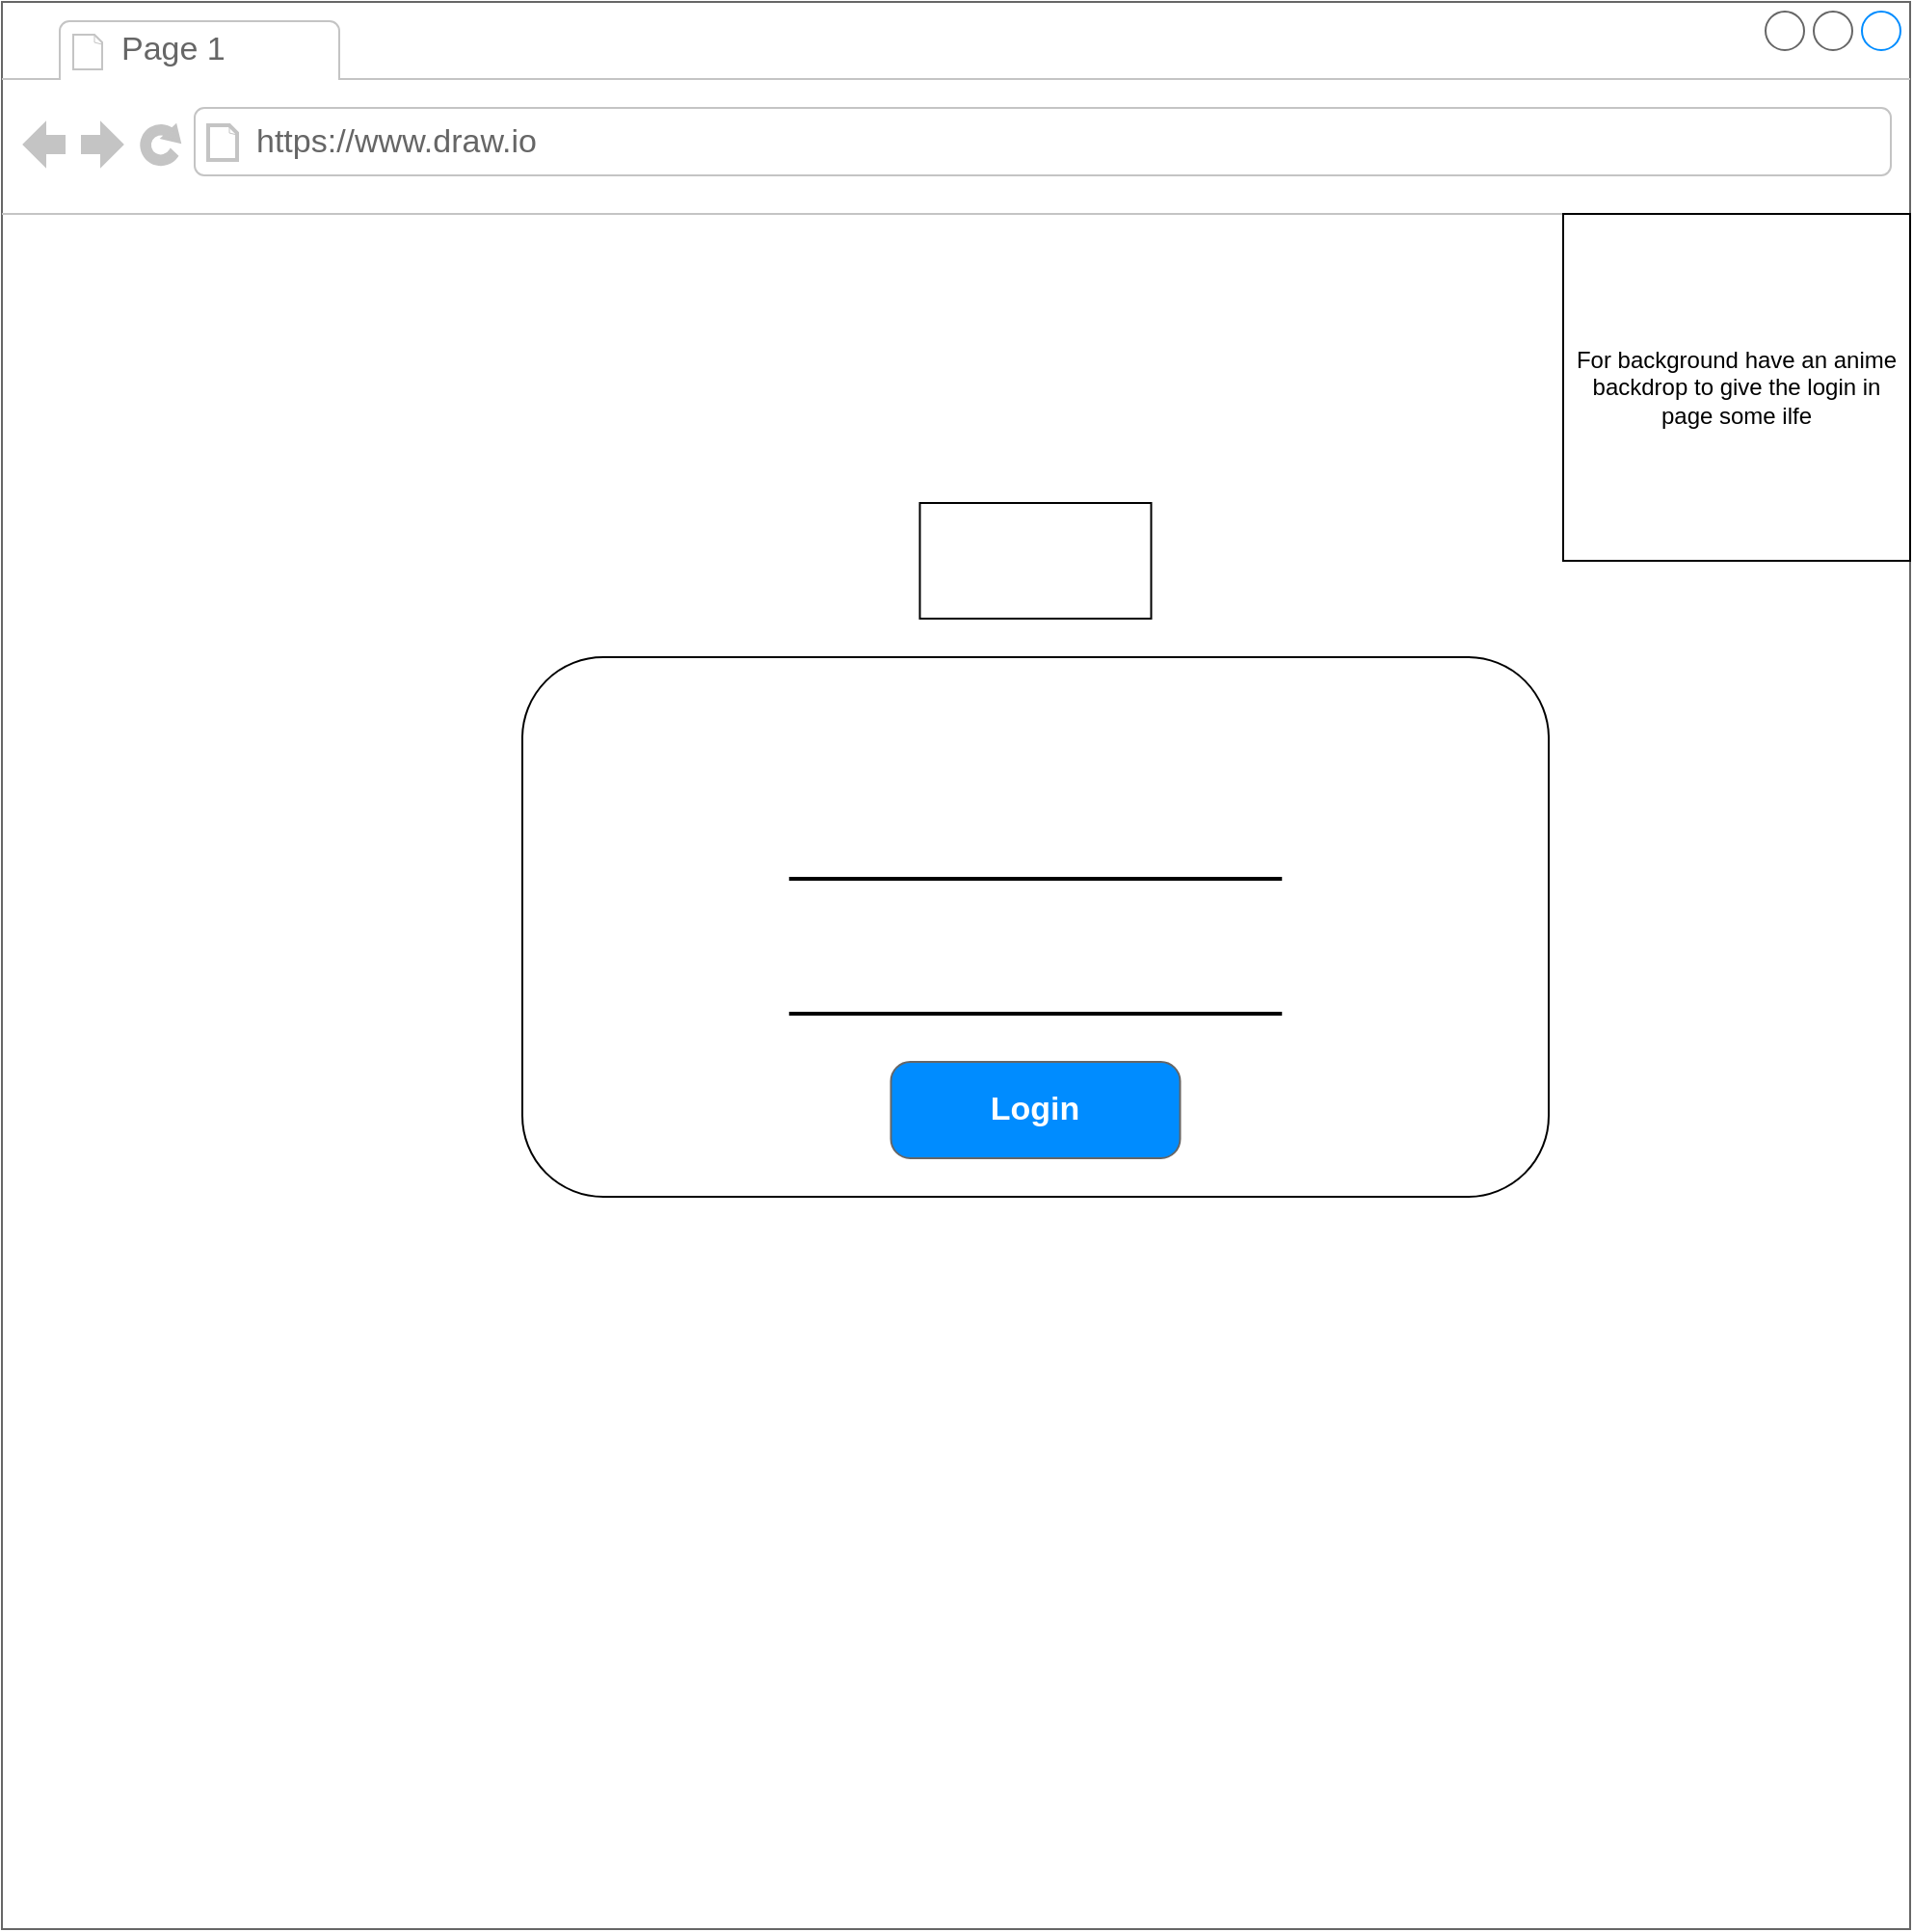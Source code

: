 <mxfile version="24.6.4" type="onedrive">
  <diagram name="Page-1" id="CEVhAQTZUV8jXg_IMRYL">
    <mxGraphModel dx="2049" dy="1066" grid="1" gridSize="10" guides="1" tooltips="1" connect="1" arrows="1" fold="1" page="1" pageScale="1" pageWidth="850" pageHeight="1100" math="0" shadow="0">
      <root>
        <mxCell id="0" />
        <mxCell id="1" parent="0" />
        <mxCell id="sex7_riTzok9jGZcgYgr-1" value="" style="strokeWidth=1;shadow=0;dashed=0;align=center;html=1;shape=mxgraph.mockup.containers.browserWindow;rSize=0;strokeColor=#666666;strokeColor2=#008cff;strokeColor3=#c4c4c4;mainText=,;recursiveResize=0;" vertex="1" parent="1">
          <mxGeometry x="60" y="220" width="990" height="1000" as="geometry" />
        </mxCell>
        <mxCell id="sex7_riTzok9jGZcgYgr-2" value="Page 1" style="strokeWidth=1;shadow=0;dashed=0;align=center;html=1;shape=mxgraph.mockup.containers.anchor;fontSize=17;fontColor=#666666;align=left;whiteSpace=wrap;" vertex="1" parent="sex7_riTzok9jGZcgYgr-1">
          <mxGeometry x="60" y="12" width="110" height="26" as="geometry" />
        </mxCell>
        <mxCell id="sex7_riTzok9jGZcgYgr-3" value="https://www.draw.io" style="strokeWidth=1;shadow=0;dashed=0;align=center;html=1;shape=mxgraph.mockup.containers.anchor;rSize=0;fontSize=17;fontColor=#666666;align=left;" vertex="1" parent="sex7_riTzok9jGZcgYgr-1">
          <mxGeometry x="130" y="60" width="250" height="26" as="geometry" />
        </mxCell>
        <mxCell id="sex7_riTzok9jGZcgYgr-4" value="For background have an anime backdrop to give the login in page some ilfe" style="whiteSpace=wrap;html=1;aspect=fixed;" vertex="1" parent="sex7_riTzok9jGZcgYgr-1">
          <mxGeometry x="810" y="110" width="180" height="180" as="geometry" />
        </mxCell>
        <mxCell id="sex7_riTzok9jGZcgYgr-5" value="" style="rounded=1;whiteSpace=wrap;html=1;" vertex="1" parent="sex7_riTzok9jGZcgYgr-1">
          <mxGeometry x="270" y="340" width="532.5" height="280" as="geometry" />
        </mxCell>
        <mxCell id="sex7_riTzok9jGZcgYgr-6" value="" style="line;strokeWidth=2;html=1;" vertex="1" parent="sex7_riTzok9jGZcgYgr-1">
          <mxGeometry x="408.38" y="450" width="255.75" height="10" as="geometry" />
        </mxCell>
        <mxCell id="sex7_riTzok9jGZcgYgr-7" value="" style="line;strokeWidth=2;html=1;" vertex="1" parent="sex7_riTzok9jGZcgYgr-1">
          <mxGeometry x="408.38" y="520" width="255.75" height="10" as="geometry" />
        </mxCell>
        <mxCell id="sex7_riTzok9jGZcgYgr-8" value="Login" style="strokeWidth=1;shadow=0;dashed=0;align=center;html=1;shape=mxgraph.mockup.buttons.button;strokeColor=#666666;fontColor=#ffffff;mainText=;buttonStyle=round;fontSize=17;fontStyle=1;fillColor=#008cff;whiteSpace=wrap;" vertex="1" parent="sex7_riTzok9jGZcgYgr-1">
          <mxGeometry x="461.25" y="550" width="150" height="50" as="geometry" />
        </mxCell>
        <mxCell id="sex7_riTzok9jGZcgYgr-9" value="" style="rounded=0;whiteSpace=wrap;html=1;" vertex="1" parent="sex7_riTzok9jGZcgYgr-1">
          <mxGeometry x="476.25" y="260" width="120" height="60" as="geometry" />
        </mxCell>
      </root>
    </mxGraphModel>
  </diagram>
</mxfile>
